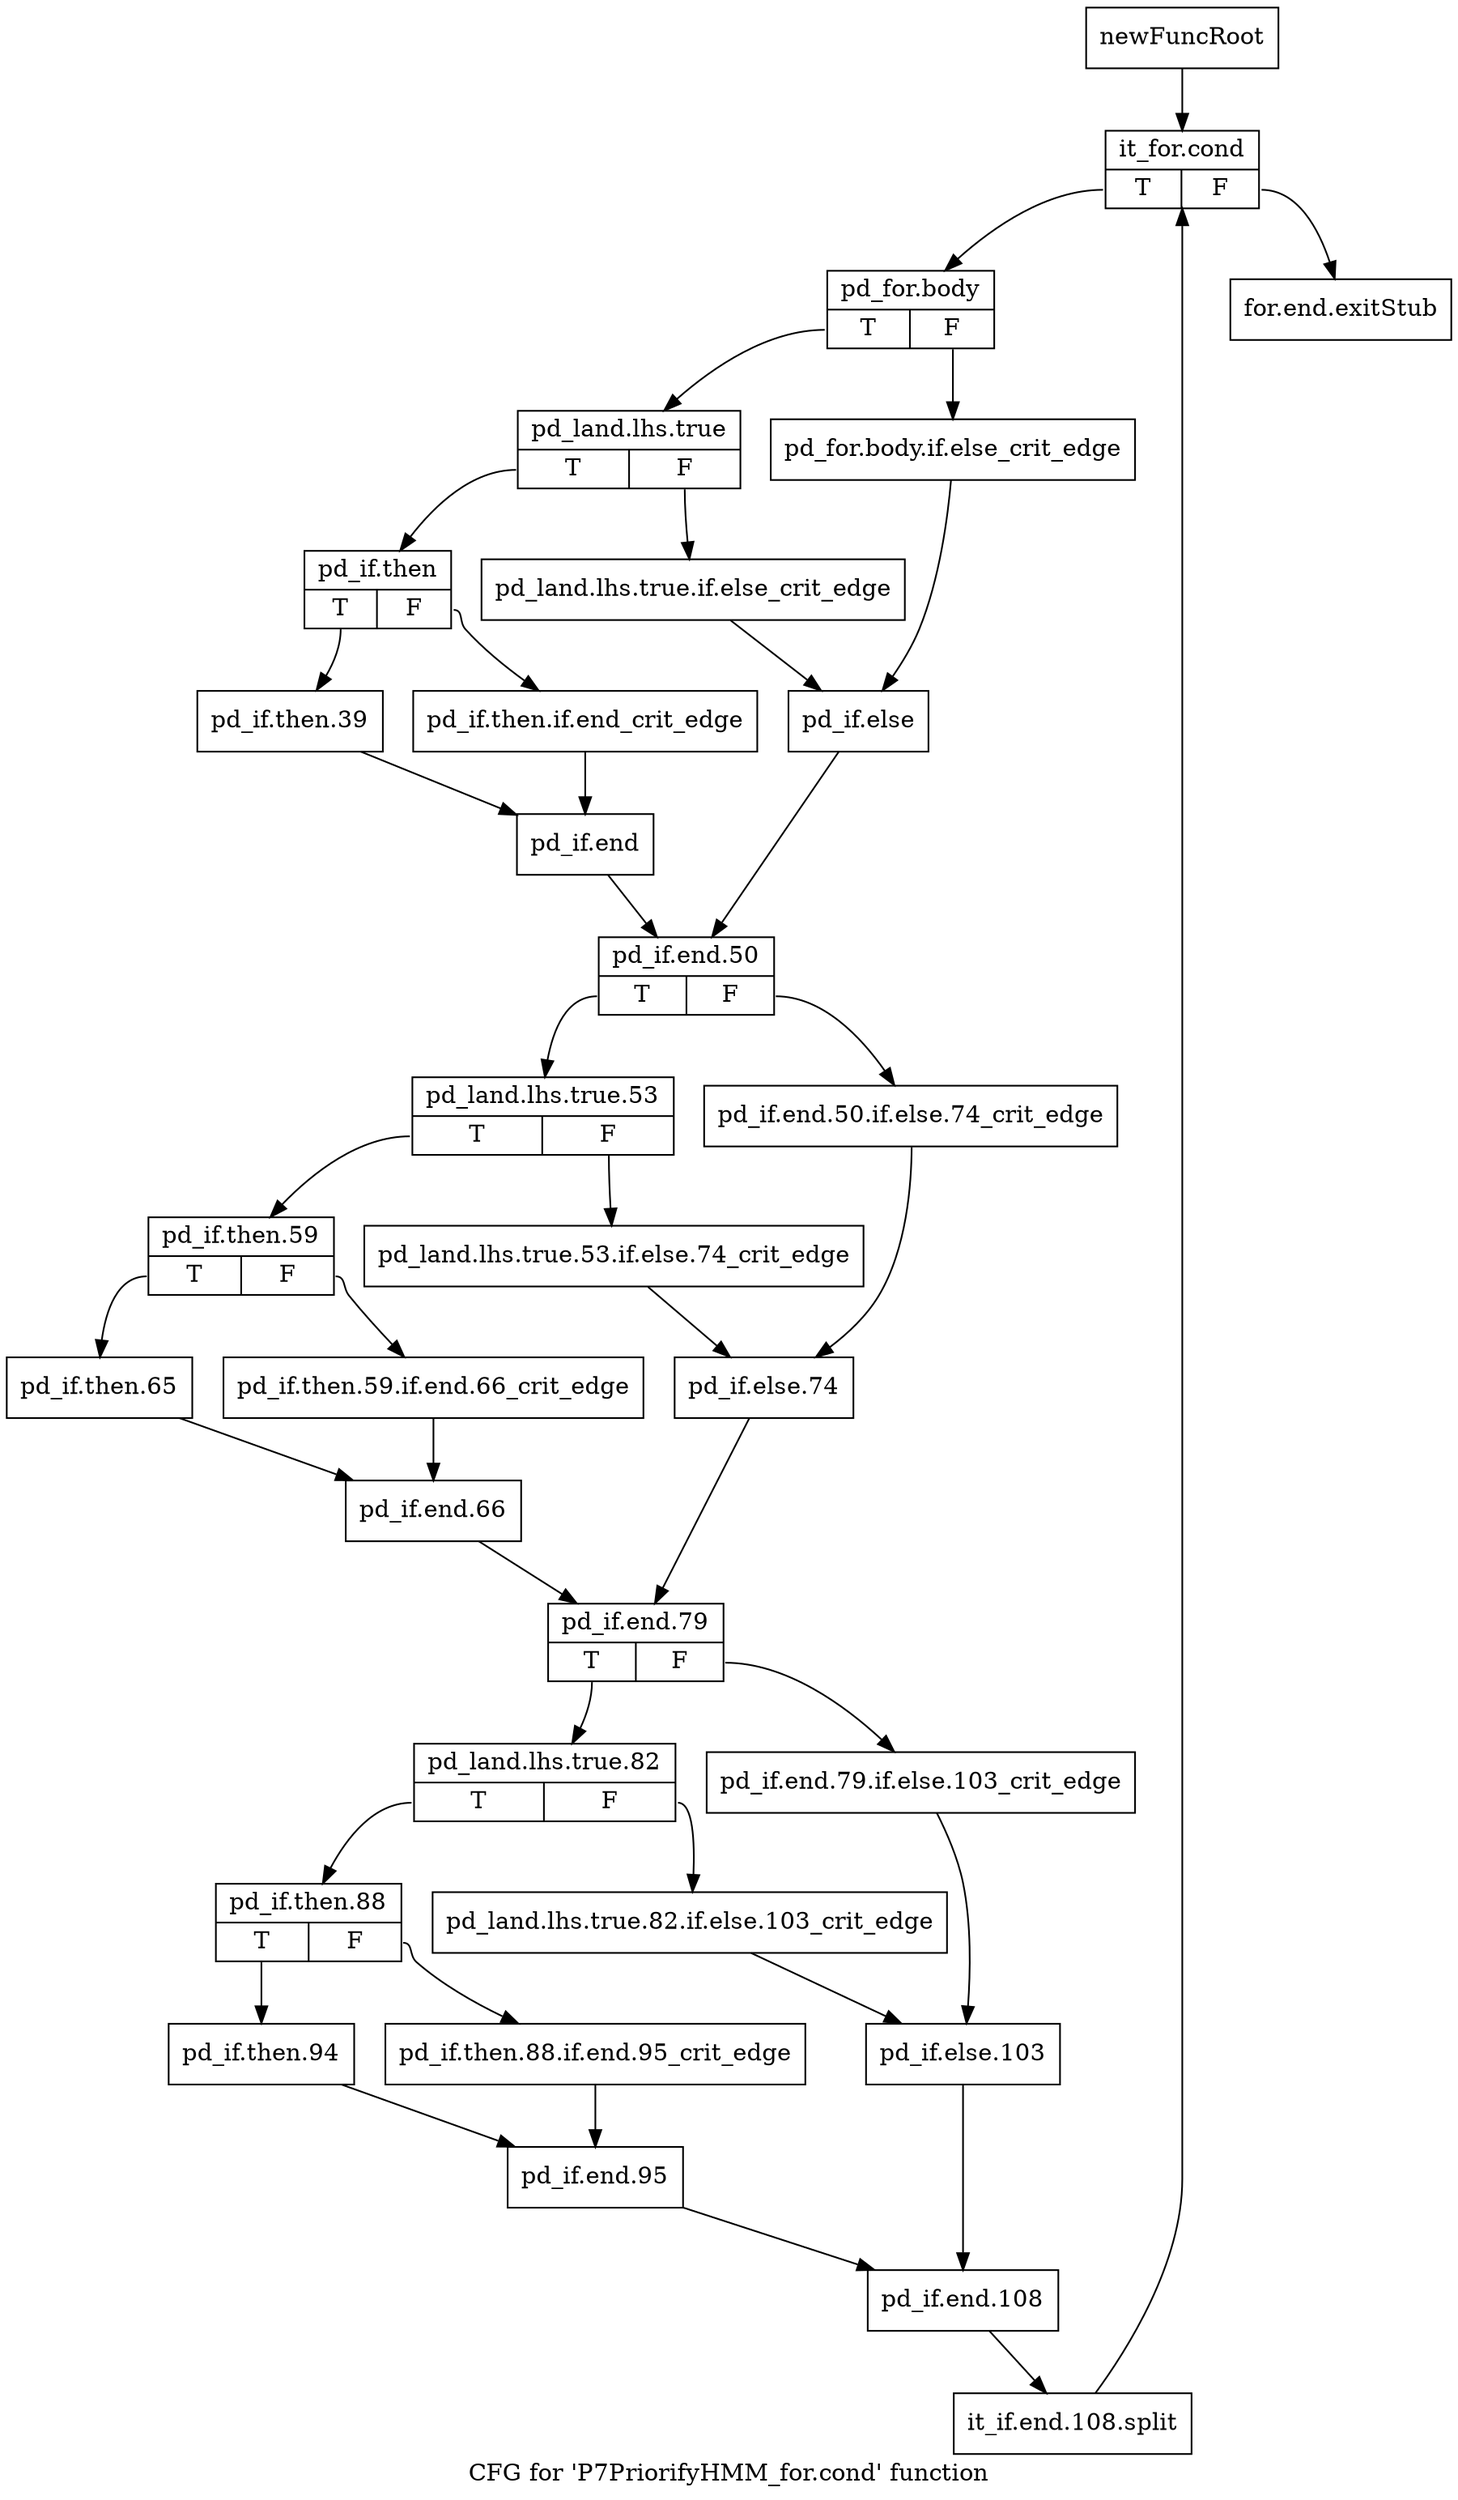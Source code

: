 digraph "CFG for 'P7PriorifyHMM_for.cond' function" {
	label="CFG for 'P7PriorifyHMM_for.cond' function";

	Node0x3222da0 [shape=record,label="{newFuncRoot}"];
	Node0x3222da0 -> Node0x3222e40;
	Node0x3222df0 [shape=record,label="{for.end.exitStub}"];
	Node0x3222e40 [shape=record,label="{it_for.cond|{<s0>T|<s1>F}}"];
	Node0x3222e40:s0 -> Node0x3222e90;
	Node0x3222e40:s1 -> Node0x3222df0;
	Node0x3222e90 [shape=record,label="{pd_for.body|{<s0>T|<s1>F}}"];
	Node0x3222e90:s0 -> Node0x3222f30;
	Node0x3222e90:s1 -> Node0x3222ee0;
	Node0x3222ee0 [shape=record,label="{pd_for.body.if.else_crit_edge}"];
	Node0x3222ee0 -> Node0x3222fd0;
	Node0x3222f30 [shape=record,label="{pd_land.lhs.true|{<s0>T|<s1>F}}"];
	Node0x3222f30:s0 -> Node0x3223020;
	Node0x3222f30:s1 -> Node0x3222f80;
	Node0x3222f80 [shape=record,label="{pd_land.lhs.true.if.else_crit_edge}"];
	Node0x3222f80 -> Node0x3222fd0;
	Node0x3222fd0 [shape=record,label="{pd_if.else}"];
	Node0x3222fd0 -> Node0x3223160;
	Node0x3223020 [shape=record,label="{pd_if.then|{<s0>T|<s1>F}}"];
	Node0x3223020:s0 -> Node0x32230c0;
	Node0x3223020:s1 -> Node0x3223070;
	Node0x3223070 [shape=record,label="{pd_if.then.if.end_crit_edge}"];
	Node0x3223070 -> Node0x3223110;
	Node0x32230c0 [shape=record,label="{pd_if.then.39}"];
	Node0x32230c0 -> Node0x3223110;
	Node0x3223110 [shape=record,label="{pd_if.end}"];
	Node0x3223110 -> Node0x3223160;
	Node0x3223160 [shape=record,label="{pd_if.end.50|{<s0>T|<s1>F}}"];
	Node0x3223160:s0 -> Node0x3223200;
	Node0x3223160:s1 -> Node0x32231b0;
	Node0x32231b0 [shape=record,label="{pd_if.end.50.if.else.74_crit_edge}"];
	Node0x32231b0 -> Node0x32232a0;
	Node0x3223200 [shape=record,label="{pd_land.lhs.true.53|{<s0>T|<s1>F}}"];
	Node0x3223200:s0 -> Node0x32232f0;
	Node0x3223200:s1 -> Node0x3223250;
	Node0x3223250 [shape=record,label="{pd_land.lhs.true.53.if.else.74_crit_edge}"];
	Node0x3223250 -> Node0x32232a0;
	Node0x32232a0 [shape=record,label="{pd_if.else.74}"];
	Node0x32232a0 -> Node0x3223430;
	Node0x32232f0 [shape=record,label="{pd_if.then.59|{<s0>T|<s1>F}}"];
	Node0x32232f0:s0 -> Node0x3223390;
	Node0x32232f0:s1 -> Node0x3223340;
	Node0x3223340 [shape=record,label="{pd_if.then.59.if.end.66_crit_edge}"];
	Node0x3223340 -> Node0x32233e0;
	Node0x3223390 [shape=record,label="{pd_if.then.65}"];
	Node0x3223390 -> Node0x32233e0;
	Node0x32233e0 [shape=record,label="{pd_if.end.66}"];
	Node0x32233e0 -> Node0x3223430;
	Node0x3223430 [shape=record,label="{pd_if.end.79|{<s0>T|<s1>F}}"];
	Node0x3223430:s0 -> Node0x32234d0;
	Node0x3223430:s1 -> Node0x3223480;
	Node0x3223480 [shape=record,label="{pd_if.end.79.if.else.103_crit_edge}"];
	Node0x3223480 -> Node0x3223570;
	Node0x32234d0 [shape=record,label="{pd_land.lhs.true.82|{<s0>T|<s1>F}}"];
	Node0x32234d0:s0 -> Node0x32235c0;
	Node0x32234d0:s1 -> Node0x3223520;
	Node0x3223520 [shape=record,label="{pd_land.lhs.true.82.if.else.103_crit_edge}"];
	Node0x3223520 -> Node0x3223570;
	Node0x3223570 [shape=record,label="{pd_if.else.103}"];
	Node0x3223570 -> Node0x3223700;
	Node0x32235c0 [shape=record,label="{pd_if.then.88|{<s0>T|<s1>F}}"];
	Node0x32235c0:s0 -> Node0x3223660;
	Node0x32235c0:s1 -> Node0x3223610;
	Node0x3223610 [shape=record,label="{pd_if.then.88.if.end.95_crit_edge}"];
	Node0x3223610 -> Node0x32236b0;
	Node0x3223660 [shape=record,label="{pd_if.then.94}"];
	Node0x3223660 -> Node0x32236b0;
	Node0x32236b0 [shape=record,label="{pd_if.end.95}"];
	Node0x32236b0 -> Node0x3223700;
	Node0x3223700 [shape=record,label="{pd_if.end.108}"];
	Node0x3223700 -> Node0x38aba90;
	Node0x38aba90 [shape=record,label="{it_if.end.108.split}"];
	Node0x38aba90 -> Node0x3222e40;
}
